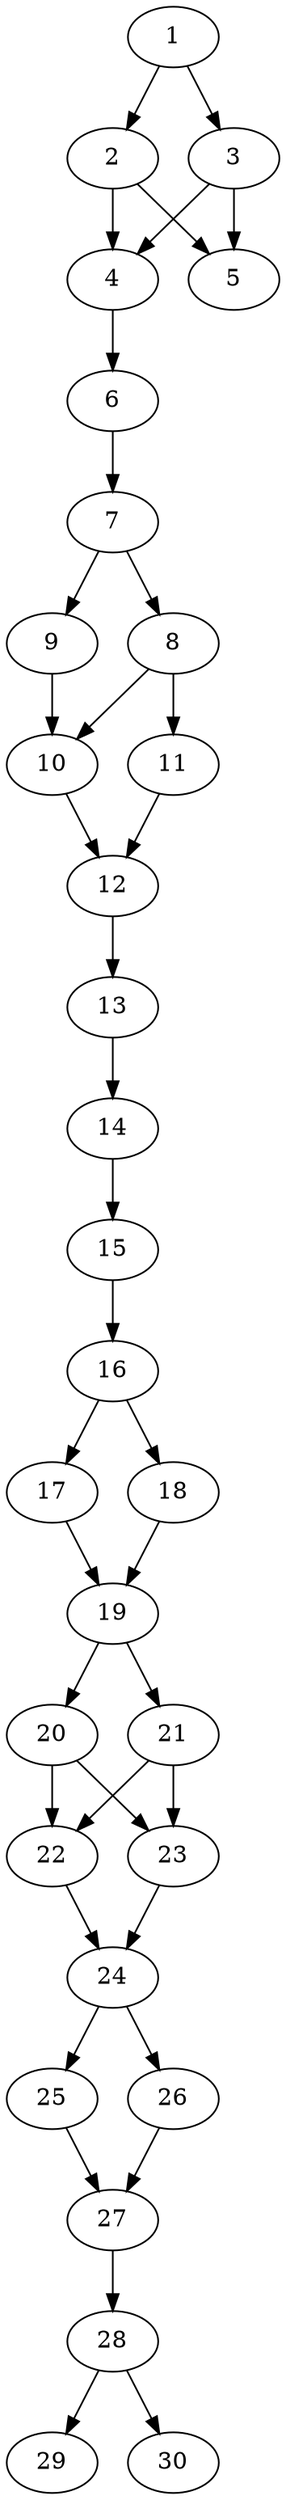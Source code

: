 // DAG automatically generated by daggen at Thu Oct  3 14:04:18 2019
// ./daggen --dot -n 30 --ccr 0.5 --fat 0.3 --regular 0.7 --density 0.9 --mindata 5242880 --maxdata 52428800 
digraph G {
  1 [size="97873920", alpha="0.05", expect_size="48936960"] 
  1 -> 2 [size ="48936960"]
  1 -> 3 [size ="48936960"]
  2 [size="75141120", alpha="0.13", expect_size="37570560"] 
  2 -> 4 [size ="37570560"]
  2 -> 5 [size ="37570560"]
  3 [size="22292480", alpha="0.05", expect_size="11146240"] 
  3 -> 4 [size ="11146240"]
  3 -> 5 [size ="11146240"]
  4 [size="49559552", alpha="0.15", expect_size="24779776"] 
  4 -> 6 [size ="24779776"]
  5 [size="16910336", alpha="0.03", expect_size="8455168"] 
  6 [size="81848320", alpha="0.11", expect_size="40924160"] 
  6 -> 7 [size ="40924160"]
  7 [size="32114688", alpha="0.15", expect_size="16057344"] 
  7 -> 8 [size ="16057344"]
  7 -> 9 [size ="16057344"]
  8 [size="78495744", alpha="0.16", expect_size="39247872"] 
  8 -> 10 [size ="39247872"]
  8 -> 11 [size ="39247872"]
  9 [size="47616000", alpha="0.18", expect_size="23808000"] 
  9 -> 10 [size ="23808000"]
  10 [size="19816448", alpha="0.01", expect_size="9908224"] 
  10 -> 12 [size ="9908224"]
  11 [size="94758912", alpha="0.10", expect_size="47379456"] 
  11 -> 12 [size ="47379456"]
  12 [size="25921536", alpha="0.12", expect_size="12960768"] 
  12 -> 13 [size ="12960768"]
  13 [size="87343104", alpha="0.01", expect_size="43671552"] 
  13 -> 14 [size ="43671552"]
  14 [size="15263744", alpha="0.16", expect_size="7631872"] 
  14 -> 15 [size ="7631872"]
  15 [size="87105536", alpha="0.13", expect_size="43552768"] 
  15 -> 16 [size ="43552768"]
  16 [size="101775360", alpha="0.07", expect_size="50887680"] 
  16 -> 17 [size ="50887680"]
  16 -> 18 [size ="50887680"]
  17 [size="57483264", alpha="0.07", expect_size="28741632"] 
  17 -> 19 [size ="28741632"]
  18 [size="34992128", alpha="0.06", expect_size="17496064"] 
  18 -> 19 [size ="17496064"]
  19 [size="14348288", alpha="0.15", expect_size="7174144"] 
  19 -> 20 [size ="7174144"]
  19 -> 21 [size ="7174144"]
  20 [size="100376576", alpha="0.08", expect_size="50188288"] 
  20 -> 22 [size ="50188288"]
  20 -> 23 [size ="50188288"]
  21 [size="11382784", alpha="0.20", expect_size="5691392"] 
  21 -> 22 [size ="5691392"]
  21 -> 23 [size ="5691392"]
  22 [size="56272896", alpha="0.05", expect_size="28136448"] 
  22 -> 24 [size ="28136448"]
  23 [size="17242112", alpha="0.13", expect_size="8621056"] 
  23 -> 24 [size ="8621056"]
  24 [size="20643840", alpha="0.09", expect_size="10321920"] 
  24 -> 25 [size ="10321920"]
  24 -> 26 [size ="10321920"]
  25 [size="93964288", alpha="0.06", expect_size="46982144"] 
  25 -> 27 [size ="46982144"]
  26 [size="58580992", alpha="0.19", expect_size="29290496"] 
  26 -> 27 [size ="29290496"]
  27 [size="90042368", alpha="0.16", expect_size="45021184"] 
  27 -> 28 [size ="45021184"]
  28 [size="29061120", alpha="0.08", expect_size="14530560"] 
  28 -> 29 [size ="14530560"]
  28 -> 30 [size ="14530560"]
  29 [size="55984128", alpha="0.07", expect_size="27992064"] 
  30 [size="32000000", alpha="0.08", expect_size="16000000"] 
}
